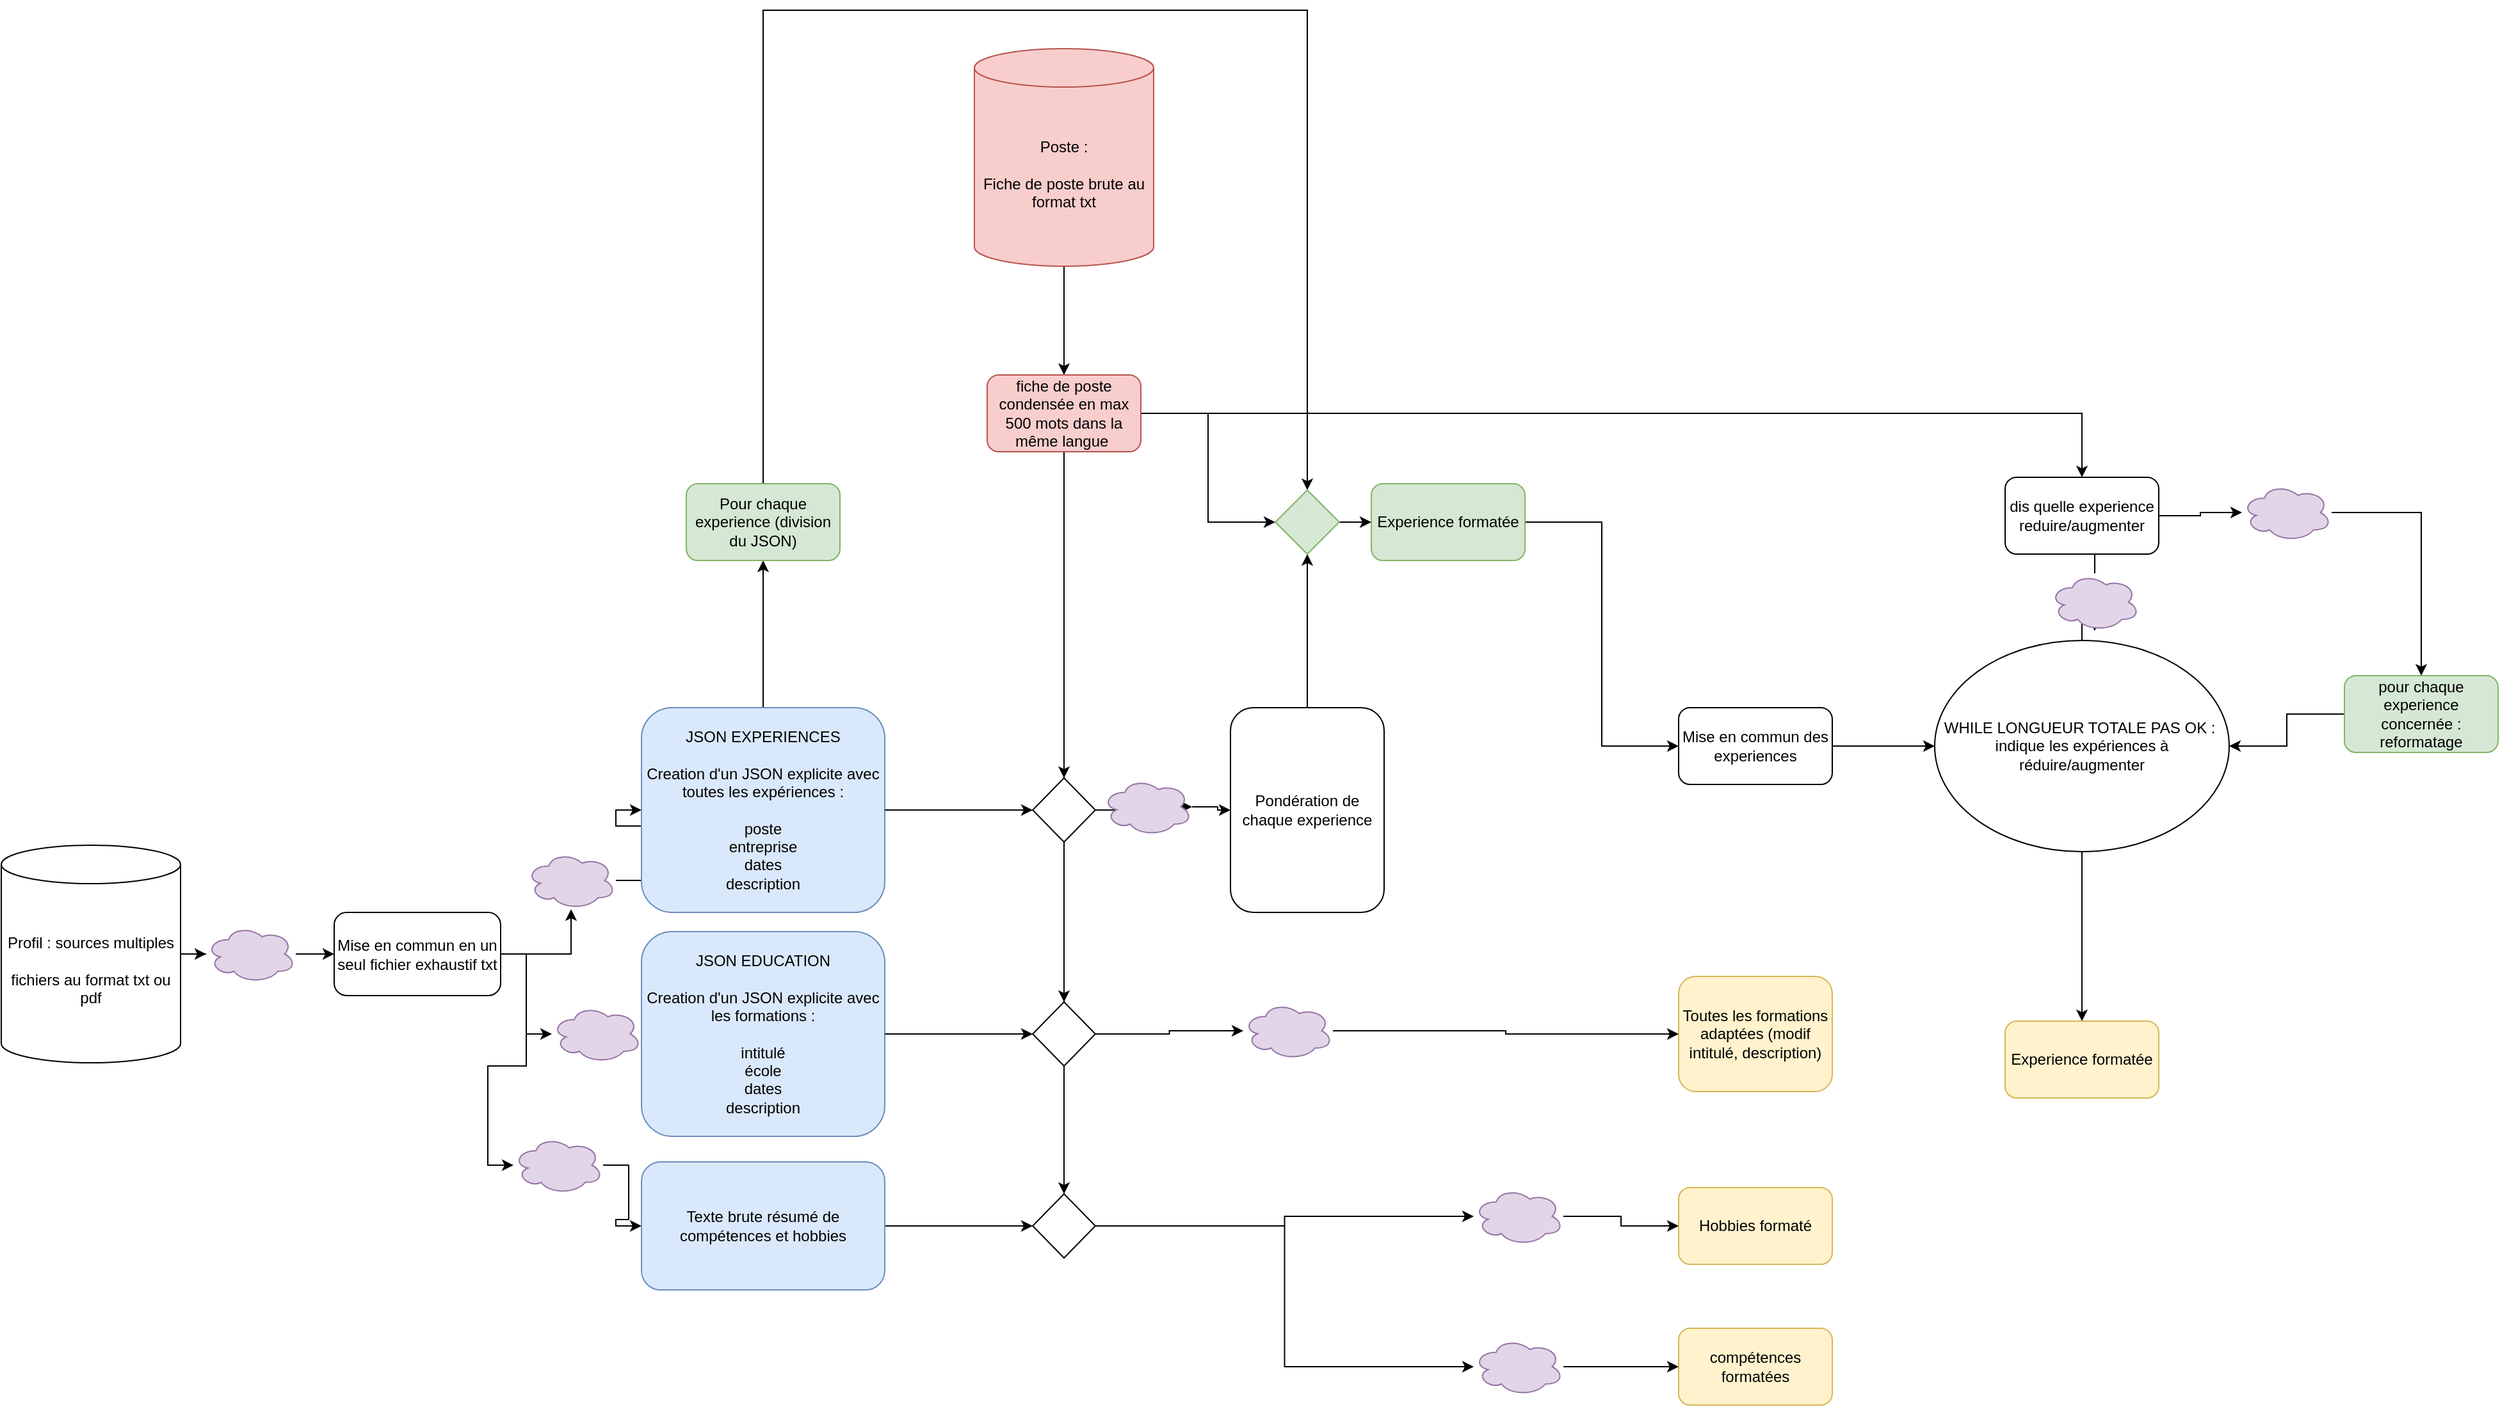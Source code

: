 <mxfile version="26.0.3">
  <diagram name="Page-1" id="BE6vburvbPrBN28iqg8U">
    <mxGraphModel dx="2954" dy="2290" grid="1" gridSize="10" guides="1" tooltips="1" connect="1" arrows="1" fold="1" page="1" pageScale="1" pageWidth="827" pageHeight="1169" math="0" shadow="0">
      <root>
        <mxCell id="0" />
        <mxCell id="1" parent="0" />
        <mxCell id="DEmFa6QDfOD7n2PnAPB6-5" value="" style="edgeStyle=orthogonalEdgeStyle;rounded=0;orthogonalLoop=1;jettySize=auto;html=1;" edge="1" parent="1" source="DEmFa6QDfOD7n2PnAPB6-65" target="DEmFa6QDfOD7n2PnAPB6-4">
          <mxGeometry relative="1" as="geometry" />
        </mxCell>
        <mxCell id="DEmFa6QDfOD7n2PnAPB6-1" value="Profil : sources multiples&lt;br&gt;&lt;br&gt;fichiers au format txt ou pdf" style="shape=cylinder3;whiteSpace=wrap;html=1;boundedLbl=1;backgroundOutline=1;size=15;" vertex="1" parent="1">
          <mxGeometry x="30" y="112.5" width="140" height="170" as="geometry" />
        </mxCell>
        <mxCell id="DEmFa6QDfOD7n2PnAPB6-6" value="" style="edgeStyle=orthogonalEdgeStyle;rounded=0;orthogonalLoop=1;jettySize=auto;html=1;" edge="1" parent="1" source="DEmFa6QDfOD7n2PnAPB6-2" target="DEmFa6QDfOD7n2PnAPB6-3">
          <mxGeometry relative="1" as="geometry" />
        </mxCell>
        <mxCell id="DEmFa6QDfOD7n2PnAPB6-2" value="Poste :&lt;br&gt;&lt;br&gt;Fiche de poste brute au format txt" style="shape=cylinder3;whiteSpace=wrap;html=1;boundedLbl=1;backgroundOutline=1;size=15;fillColor=#f8cecc;strokeColor=#b85450;" vertex="1" parent="1">
          <mxGeometry x="790" y="-510" width="140" height="170" as="geometry" />
        </mxCell>
        <mxCell id="DEmFa6QDfOD7n2PnAPB6-21" style="edgeStyle=orthogonalEdgeStyle;rounded=0;orthogonalLoop=1;jettySize=auto;html=1;exitX=0.5;exitY=1;exitDx=0;exitDy=0;entryX=0.5;entryY=0;entryDx=0;entryDy=0;" edge="1" parent="1" source="DEmFa6QDfOD7n2PnAPB6-3" target="DEmFa6QDfOD7n2PnAPB6-23">
          <mxGeometry relative="1" as="geometry">
            <mxPoint x="1180" y="410" as="targetPoint" />
          </mxGeometry>
        </mxCell>
        <mxCell id="DEmFa6QDfOD7n2PnAPB6-33" style="edgeStyle=orthogonalEdgeStyle;rounded=0;orthogonalLoop=1;jettySize=auto;html=1;exitX=0.5;exitY=1;exitDx=0;exitDy=0;entryX=0.5;entryY=0;entryDx=0;entryDy=0;" edge="1" parent="1" source="DEmFa6QDfOD7n2PnAPB6-3" target="DEmFa6QDfOD7n2PnAPB6-31">
          <mxGeometry relative="1" as="geometry" />
        </mxCell>
        <mxCell id="DEmFa6QDfOD7n2PnAPB6-36" style="edgeStyle=orthogonalEdgeStyle;rounded=0;orthogonalLoop=1;jettySize=auto;html=1;exitX=0.5;exitY=1;exitDx=0;exitDy=0;entryX=0.5;entryY=0;entryDx=0;entryDy=0;" edge="1" parent="1" source="DEmFa6QDfOD7n2PnAPB6-3" target="DEmFa6QDfOD7n2PnAPB6-34">
          <mxGeometry relative="1" as="geometry" />
        </mxCell>
        <mxCell id="DEmFa6QDfOD7n2PnAPB6-47" style="edgeStyle=orthogonalEdgeStyle;rounded=0;orthogonalLoop=1;jettySize=auto;html=1;exitX=1;exitY=0.5;exitDx=0;exitDy=0;entryX=0;entryY=0.5;entryDx=0;entryDy=0;" edge="1" parent="1" source="DEmFa6QDfOD7n2PnAPB6-3" target="DEmFa6QDfOD7n2PnAPB6-46">
          <mxGeometry relative="1" as="geometry" />
        </mxCell>
        <mxCell id="DEmFa6QDfOD7n2PnAPB6-59" style="edgeStyle=orthogonalEdgeStyle;rounded=0;orthogonalLoop=1;jettySize=auto;html=1;entryX=0.5;entryY=0;entryDx=0;entryDy=0;" edge="1" parent="1" source="DEmFa6QDfOD7n2PnAPB6-3" target="DEmFa6QDfOD7n2PnAPB6-57">
          <mxGeometry relative="1" as="geometry" />
        </mxCell>
        <mxCell id="DEmFa6QDfOD7n2PnAPB6-3" value="fiche de poste condensée en max 500 mots dans la même langue&amp;nbsp;" style="rounded=1;whiteSpace=wrap;html=1;fillColor=#f8cecc;strokeColor=#b85450;" vertex="1" parent="1">
          <mxGeometry x="800" y="-255" width="120" height="60" as="geometry" />
        </mxCell>
        <mxCell id="DEmFa6QDfOD7n2PnAPB6-10" style="edgeStyle=orthogonalEdgeStyle;rounded=0;orthogonalLoop=1;jettySize=auto;html=1;exitX=1;exitY=0.5;exitDx=0;exitDy=0;" edge="1" parent="1" source="DEmFa6QDfOD7n2PnAPB6-67" target="DEmFa6QDfOD7n2PnAPB6-7">
          <mxGeometry relative="1" as="geometry" />
        </mxCell>
        <mxCell id="DEmFa6QDfOD7n2PnAPB6-11" style="edgeStyle=orthogonalEdgeStyle;rounded=0;orthogonalLoop=1;jettySize=auto;html=1;exitX=1;exitY=0.5;exitDx=0;exitDy=0;entryX=0;entryY=0.5;entryDx=0;entryDy=0;" edge="1" parent="1" source="DEmFa6QDfOD7n2PnAPB6-69" target="DEmFa6QDfOD7n2PnAPB6-8">
          <mxGeometry relative="1" as="geometry" />
        </mxCell>
        <mxCell id="DEmFa6QDfOD7n2PnAPB6-12" style="edgeStyle=orthogonalEdgeStyle;rounded=0;orthogonalLoop=1;jettySize=auto;html=1;exitX=1;exitY=0.5;exitDx=0;exitDy=0;entryX=0;entryY=0.5;entryDx=0;entryDy=0;" edge="1" parent="1" source="DEmFa6QDfOD7n2PnAPB6-71" target="DEmFa6QDfOD7n2PnAPB6-9">
          <mxGeometry relative="1" as="geometry" />
        </mxCell>
        <mxCell id="DEmFa6QDfOD7n2PnAPB6-4" value="Mise en commun en un seul fichier exhaustif txt" style="rounded=1;whiteSpace=wrap;html=1;" vertex="1" parent="1">
          <mxGeometry x="290" y="165" width="130" height="65" as="geometry" />
        </mxCell>
        <mxCell id="DEmFa6QDfOD7n2PnAPB6-42" value="" style="edgeStyle=orthogonalEdgeStyle;rounded=0;orthogonalLoop=1;jettySize=auto;html=1;" edge="1" parent="1" source="DEmFa6QDfOD7n2PnAPB6-7" target="DEmFa6QDfOD7n2PnAPB6-41">
          <mxGeometry relative="1" as="geometry" />
        </mxCell>
        <mxCell id="DEmFa6QDfOD7n2PnAPB6-7" value="JSON EXPERIENCES&lt;div&gt;&lt;br&gt;Creation d&#39;un JSON explicite avec toutes les expériences :&lt;br&gt;&lt;br&gt;poste&lt;br&gt;entreprise&lt;br&gt;dates&lt;br&gt;description&lt;/div&gt;" style="rounded=1;whiteSpace=wrap;html=1;fillColor=#dae8fc;strokeColor=#6c8ebf;" vertex="1" parent="1">
          <mxGeometry x="530" y="5" width="190" height="160" as="geometry" />
        </mxCell>
        <mxCell id="DEmFa6QDfOD7n2PnAPB6-8" value="JSON EDUCATION&lt;div&gt;&lt;br&gt;Creation d&#39;un JSON explicite avec les formations :&lt;br&gt;&lt;br&gt;intitulé&lt;br&gt;école&lt;br&gt;dates&lt;br&gt;description&lt;/div&gt;" style="rounded=1;whiteSpace=wrap;html=1;fillColor=#dae8fc;strokeColor=#6c8ebf;" vertex="1" parent="1">
          <mxGeometry x="530" y="180" width="190" height="160" as="geometry" />
        </mxCell>
        <mxCell id="DEmFa6QDfOD7n2PnAPB6-19" value="" style="edgeStyle=orthogonalEdgeStyle;rounded=0;orthogonalLoop=1;jettySize=auto;html=1;entryX=0;entryY=0.5;entryDx=0;entryDy=0;" edge="1" parent="1" source="DEmFa6QDfOD7n2PnAPB6-9" target="DEmFa6QDfOD7n2PnAPB6-23">
          <mxGeometry relative="1" as="geometry" />
        </mxCell>
        <mxCell id="DEmFa6QDfOD7n2PnAPB6-9" value="Texte brute résumé de compétences et hobbies" style="rounded=1;whiteSpace=wrap;html=1;fillColor=#dae8fc;strokeColor=#6c8ebf;" vertex="1" parent="1">
          <mxGeometry x="530" y="360" width="190" height="100" as="geometry" />
        </mxCell>
        <mxCell id="DEmFa6QDfOD7n2PnAPB6-48" style="edgeStyle=orthogonalEdgeStyle;rounded=0;orthogonalLoop=1;jettySize=auto;html=1;exitX=0.5;exitY=0;exitDx=0;exitDy=0;entryX=0.5;entryY=1;entryDx=0;entryDy=0;" edge="1" parent="1" source="DEmFa6QDfOD7n2PnAPB6-13" target="DEmFa6QDfOD7n2PnAPB6-46">
          <mxGeometry relative="1" as="geometry" />
        </mxCell>
        <mxCell id="DEmFa6QDfOD7n2PnAPB6-13" value="Pondération de chaque experience" style="whiteSpace=wrap;html=1;rounded=1;" vertex="1" parent="1">
          <mxGeometry x="990" y="5" width="120" height="160" as="geometry" />
        </mxCell>
        <mxCell id="DEmFa6QDfOD7n2PnAPB6-16" value="Toutes les formations adaptées (modif intitulé, description)" style="whiteSpace=wrap;html=1;rounded=1;fillColor=#fff2cc;strokeColor=#d6b656;" vertex="1" parent="1">
          <mxGeometry x="1340" y="215" width="120" height="90" as="geometry" />
        </mxCell>
        <mxCell id="DEmFa6QDfOD7n2PnAPB6-18" value="Hobbies formaté" style="whiteSpace=wrap;html=1;rounded=1;fillColor=#fff2cc;strokeColor=#d6b656;" vertex="1" parent="1">
          <mxGeometry x="1340" y="380" width="120" height="60" as="geometry" />
        </mxCell>
        <mxCell id="DEmFa6QDfOD7n2PnAPB6-22" value="compétences formatées" style="whiteSpace=wrap;html=1;rounded=1;fillColor=#fff2cc;strokeColor=#d6b656;" vertex="1" parent="1">
          <mxGeometry x="1340" y="490" width="120" height="60" as="geometry" />
        </mxCell>
        <mxCell id="DEmFa6QDfOD7n2PnAPB6-39" style="edgeStyle=orthogonalEdgeStyle;rounded=0;orthogonalLoop=1;jettySize=auto;html=1;exitX=1;exitY=0.5;exitDx=0;exitDy=0;" edge="1" parent="1" source="DEmFa6QDfOD7n2PnAPB6-77" target="DEmFa6QDfOD7n2PnAPB6-18">
          <mxGeometry relative="1" as="geometry" />
        </mxCell>
        <mxCell id="DEmFa6QDfOD7n2PnAPB6-40" style="edgeStyle=orthogonalEdgeStyle;rounded=0;orthogonalLoop=1;jettySize=auto;html=1;exitX=1;exitY=0.5;exitDx=0;exitDy=0;entryX=0;entryY=0.5;entryDx=0;entryDy=0;" edge="1" parent="1" source="DEmFa6QDfOD7n2PnAPB6-79" target="DEmFa6QDfOD7n2PnAPB6-22">
          <mxGeometry relative="1" as="geometry" />
        </mxCell>
        <mxCell id="DEmFa6QDfOD7n2PnAPB6-23" value="" style="rhombus;whiteSpace=wrap;html=1;" vertex="1" parent="1">
          <mxGeometry x="835.5" y="385" width="49" height="50" as="geometry" />
        </mxCell>
        <mxCell id="DEmFa6QDfOD7n2PnAPB6-32" value="" style="edgeStyle=orthogonalEdgeStyle;rounded=0;orthogonalLoop=1;jettySize=auto;html=1;exitX=1;exitY=0.5;exitDx=0;exitDy=0;entryX=0;entryY=0.5;entryDx=0;entryDy=0;" edge="1" parent="1" source="DEmFa6QDfOD7n2PnAPB6-8" target="DEmFa6QDfOD7n2PnAPB6-31">
          <mxGeometry relative="1" as="geometry">
            <mxPoint x="720" y="260" as="sourcePoint" />
            <mxPoint x="1260" y="260" as="targetPoint" />
          </mxGeometry>
        </mxCell>
        <mxCell id="DEmFa6QDfOD7n2PnAPB6-38" style="edgeStyle=orthogonalEdgeStyle;rounded=0;orthogonalLoop=1;jettySize=auto;html=1;exitX=1;exitY=0.5;exitDx=0;exitDy=0;entryX=0;entryY=0.5;entryDx=0;entryDy=0;" edge="1" parent="1" source="DEmFa6QDfOD7n2PnAPB6-75" target="DEmFa6QDfOD7n2PnAPB6-16">
          <mxGeometry relative="1" as="geometry" />
        </mxCell>
        <mxCell id="DEmFa6QDfOD7n2PnAPB6-31" value="" style="rhombus;whiteSpace=wrap;html=1;" vertex="1" parent="1">
          <mxGeometry x="835.5" y="235" width="49" height="50" as="geometry" />
        </mxCell>
        <mxCell id="DEmFa6QDfOD7n2PnAPB6-35" value="" style="edgeStyle=orthogonalEdgeStyle;rounded=0;orthogonalLoop=1;jettySize=auto;html=1;" edge="1" parent="1" source="DEmFa6QDfOD7n2PnAPB6-7" target="DEmFa6QDfOD7n2PnAPB6-34">
          <mxGeometry relative="1" as="geometry">
            <mxPoint x="720" y="85" as="sourcePoint" />
            <mxPoint x="1020" y="85" as="targetPoint" />
          </mxGeometry>
        </mxCell>
        <mxCell id="DEmFa6QDfOD7n2PnAPB6-37" style="edgeStyle=orthogonalEdgeStyle;rounded=0;orthogonalLoop=1;jettySize=auto;html=1;exitX=1;exitY=0.5;exitDx=0;exitDy=0;" edge="1" parent="1" source="DEmFa6QDfOD7n2PnAPB6-73" target="DEmFa6QDfOD7n2PnAPB6-13">
          <mxGeometry relative="1" as="geometry" />
        </mxCell>
        <mxCell id="DEmFa6QDfOD7n2PnAPB6-34" value="" style="rhombus;whiteSpace=wrap;html=1;" vertex="1" parent="1">
          <mxGeometry x="835.5" y="60" width="49" height="50" as="geometry" />
        </mxCell>
        <mxCell id="DEmFa6QDfOD7n2PnAPB6-45" style="edgeStyle=orthogonalEdgeStyle;rounded=0;orthogonalLoop=1;jettySize=auto;html=1;exitX=0.5;exitY=0;exitDx=0;exitDy=0;entryX=0.5;entryY=0;entryDx=0;entryDy=0;" edge="1" parent="1" source="DEmFa6QDfOD7n2PnAPB6-41" target="DEmFa6QDfOD7n2PnAPB6-46">
          <mxGeometry relative="1" as="geometry">
            <Array as="points">
              <mxPoint x="625" y="-540" />
              <mxPoint x="1050" y="-540" />
            </Array>
          </mxGeometry>
        </mxCell>
        <mxCell id="DEmFa6QDfOD7n2PnAPB6-41" value="Pour chaque experience (division du JSON)" style="whiteSpace=wrap;html=1;rounded=1;fillColor=#d5e8d4;strokeColor=#82b366;" vertex="1" parent="1">
          <mxGeometry x="565" y="-170" width="120" height="60" as="geometry" />
        </mxCell>
        <mxCell id="DEmFa6QDfOD7n2PnAPB6-51" style="edgeStyle=orthogonalEdgeStyle;rounded=0;orthogonalLoop=1;jettySize=auto;html=1;exitX=1;exitY=0.5;exitDx=0;exitDy=0;entryX=0;entryY=0.5;entryDx=0;entryDy=0;" edge="1" parent="1" source="DEmFa6QDfOD7n2PnAPB6-43" target="DEmFa6QDfOD7n2PnAPB6-50">
          <mxGeometry relative="1" as="geometry" />
        </mxCell>
        <mxCell id="DEmFa6QDfOD7n2PnAPB6-43" value="Experience formatée" style="whiteSpace=wrap;html=1;rounded=1;fillColor=#d5e8d4;strokeColor=#82b366;" vertex="1" parent="1">
          <mxGeometry x="1100" y="-170" width="120" height="60" as="geometry" />
        </mxCell>
        <mxCell id="DEmFa6QDfOD7n2PnAPB6-49" style="edgeStyle=orthogonalEdgeStyle;rounded=0;orthogonalLoop=1;jettySize=auto;html=1;exitX=1;exitY=0.5;exitDx=0;exitDy=0;entryX=0;entryY=0.5;entryDx=0;entryDy=0;" edge="1" parent="1" source="DEmFa6QDfOD7n2PnAPB6-46" target="DEmFa6QDfOD7n2PnAPB6-43">
          <mxGeometry relative="1" as="geometry" />
        </mxCell>
        <mxCell id="DEmFa6QDfOD7n2PnAPB6-46" value="" style="rhombus;whiteSpace=wrap;html=1;fillColor=#d5e8d4;strokeColor=#82b366;" vertex="1" parent="1">
          <mxGeometry x="1025" y="-165" width="50" height="50" as="geometry" />
        </mxCell>
        <mxCell id="DEmFa6QDfOD7n2PnAPB6-56" value="" style="edgeStyle=orthogonalEdgeStyle;rounded=0;orthogonalLoop=1;jettySize=auto;html=1;" edge="1" parent="1" source="DEmFa6QDfOD7n2PnAPB6-50" target="DEmFa6QDfOD7n2PnAPB6-55">
          <mxGeometry relative="1" as="geometry" />
        </mxCell>
        <mxCell id="DEmFa6QDfOD7n2PnAPB6-50" value="Mise en commun des experiences" style="rounded=1;whiteSpace=wrap;html=1;" vertex="1" parent="1">
          <mxGeometry x="1340" y="5" width="120" height="60" as="geometry" />
        </mxCell>
        <mxCell id="DEmFa6QDfOD7n2PnAPB6-58" value="" style="edgeStyle=orthogonalEdgeStyle;rounded=0;orthogonalLoop=1;jettySize=auto;html=1;" edge="1" parent="1" source="DEmFa6QDfOD7n2PnAPB6-81" target="DEmFa6QDfOD7n2PnAPB6-57">
          <mxGeometry relative="1" as="geometry" />
        </mxCell>
        <mxCell id="DEmFa6QDfOD7n2PnAPB6-64" value="" style="edgeStyle=orthogonalEdgeStyle;rounded=0;orthogonalLoop=1;jettySize=auto;html=1;" edge="1" parent="1" source="DEmFa6QDfOD7n2PnAPB6-55" target="DEmFa6QDfOD7n2PnAPB6-63">
          <mxGeometry relative="1" as="geometry" />
        </mxCell>
        <mxCell id="DEmFa6QDfOD7n2PnAPB6-55" value="WHILE LONGUEUR TOTALE PAS OK :&amp;nbsp;&lt;div&gt;indique les expériences à réduire/augmenter&lt;/div&gt;" style="ellipse;whiteSpace=wrap;html=1;" vertex="1" parent="1">
          <mxGeometry x="1540" y="-47.5" width="230" height="165" as="geometry" />
        </mxCell>
        <mxCell id="DEmFa6QDfOD7n2PnAPB6-61" value="" style="edgeStyle=orthogonalEdgeStyle;rounded=0;orthogonalLoop=1;jettySize=auto;html=1;" edge="1" parent="1" source="DEmFa6QDfOD7n2PnAPB6-83" target="DEmFa6QDfOD7n2PnAPB6-60">
          <mxGeometry relative="1" as="geometry" />
        </mxCell>
        <mxCell id="DEmFa6QDfOD7n2PnAPB6-57" value="dis quelle experience reduire/augmenter" style="rounded=1;whiteSpace=wrap;html=1;" vertex="1" parent="1">
          <mxGeometry x="1595" y="-175" width="120" height="60" as="geometry" />
        </mxCell>
        <mxCell id="DEmFa6QDfOD7n2PnAPB6-62" style="edgeStyle=orthogonalEdgeStyle;rounded=0;orthogonalLoop=1;jettySize=auto;html=1;entryX=1;entryY=0.5;entryDx=0;entryDy=0;" edge="1" parent="1" source="DEmFa6QDfOD7n2PnAPB6-60" target="DEmFa6QDfOD7n2PnAPB6-55">
          <mxGeometry relative="1" as="geometry" />
        </mxCell>
        <mxCell id="DEmFa6QDfOD7n2PnAPB6-60" value="pour chaque experience concernée : reformatage" style="whiteSpace=wrap;html=1;rounded=1;fillColor=#d5e8d4;strokeColor=#82b366;" vertex="1" parent="1">
          <mxGeometry x="1860" y="-20" width="120" height="60" as="geometry" />
        </mxCell>
        <mxCell id="DEmFa6QDfOD7n2PnAPB6-63" value="Experience formatée" style="rounded=1;whiteSpace=wrap;html=1;fillColor=#fff2cc;strokeColor=#d6b656;" vertex="1" parent="1">
          <mxGeometry x="1595" y="250" width="120" height="60" as="geometry" />
        </mxCell>
        <mxCell id="DEmFa6QDfOD7n2PnAPB6-66" value="" style="edgeStyle=orthogonalEdgeStyle;rounded=0;orthogonalLoop=1;jettySize=auto;html=1;" edge="1" parent="1" source="DEmFa6QDfOD7n2PnAPB6-1" target="DEmFa6QDfOD7n2PnAPB6-65">
          <mxGeometry relative="1" as="geometry">
            <mxPoint x="170" y="198" as="sourcePoint" />
            <mxPoint x="290" y="198" as="targetPoint" />
          </mxGeometry>
        </mxCell>
        <mxCell id="DEmFa6QDfOD7n2PnAPB6-65" value="" style="ellipse;shape=cloud;whiteSpace=wrap;html=1;fillColor=#e1d5e7;strokeColor=#9673a6;" vertex="1" parent="1">
          <mxGeometry x="190" y="175" width="70" height="45" as="geometry" />
        </mxCell>
        <mxCell id="DEmFa6QDfOD7n2PnAPB6-68" value="" style="edgeStyle=orthogonalEdgeStyle;rounded=0;orthogonalLoop=1;jettySize=auto;html=1;exitX=1;exitY=0.5;exitDx=0;exitDy=0;" edge="1" parent="1" source="DEmFa6QDfOD7n2PnAPB6-4" target="DEmFa6QDfOD7n2PnAPB6-67">
          <mxGeometry relative="1" as="geometry">
            <mxPoint x="420" y="198" as="sourcePoint" />
            <mxPoint x="530" y="85" as="targetPoint" />
          </mxGeometry>
        </mxCell>
        <mxCell id="DEmFa6QDfOD7n2PnAPB6-67" value="" style="ellipse;shape=cloud;whiteSpace=wrap;html=1;fillColor=#e1d5e7;strokeColor=#9673a6;" vertex="1" parent="1">
          <mxGeometry x="440" y="117.5" width="70" height="45" as="geometry" />
        </mxCell>
        <mxCell id="DEmFa6QDfOD7n2PnAPB6-70" value="" style="edgeStyle=orthogonalEdgeStyle;rounded=0;orthogonalLoop=1;jettySize=auto;html=1;exitX=1;exitY=0.5;exitDx=0;exitDy=0;entryX=0;entryY=0.5;entryDx=0;entryDy=0;" edge="1" parent="1" source="DEmFa6QDfOD7n2PnAPB6-4" target="DEmFa6QDfOD7n2PnAPB6-69">
          <mxGeometry relative="1" as="geometry">
            <mxPoint x="420" y="198" as="sourcePoint" />
            <mxPoint x="530" y="260" as="targetPoint" />
          </mxGeometry>
        </mxCell>
        <mxCell id="DEmFa6QDfOD7n2PnAPB6-69" value="" style="ellipse;shape=cloud;whiteSpace=wrap;html=1;fillColor=#e1d5e7;strokeColor=#9673a6;" vertex="1" parent="1">
          <mxGeometry x="460" y="237.5" width="70" height="45" as="geometry" />
        </mxCell>
        <mxCell id="DEmFa6QDfOD7n2PnAPB6-72" value="" style="edgeStyle=orthogonalEdgeStyle;rounded=0;orthogonalLoop=1;jettySize=auto;html=1;exitX=1;exitY=0.5;exitDx=0;exitDy=0;entryX=0;entryY=0.5;entryDx=0;entryDy=0;" edge="1" parent="1" source="DEmFa6QDfOD7n2PnAPB6-4" target="DEmFa6QDfOD7n2PnAPB6-71">
          <mxGeometry relative="1" as="geometry">
            <mxPoint x="420" y="198" as="sourcePoint" />
            <mxPoint x="530" y="410" as="targetPoint" />
          </mxGeometry>
        </mxCell>
        <mxCell id="DEmFa6QDfOD7n2PnAPB6-71" value="" style="ellipse;shape=cloud;whiteSpace=wrap;html=1;fillColor=#e1d5e7;strokeColor=#9673a6;" vertex="1" parent="1">
          <mxGeometry x="430" y="340" width="70" height="45" as="geometry" />
        </mxCell>
        <mxCell id="DEmFa6QDfOD7n2PnAPB6-74" value="" style="edgeStyle=orthogonalEdgeStyle;rounded=0;orthogonalLoop=1;jettySize=auto;html=1;exitX=1;exitY=0.5;exitDx=0;exitDy=0;" edge="1" parent="1" source="DEmFa6QDfOD7n2PnAPB6-34" target="DEmFa6QDfOD7n2PnAPB6-73">
          <mxGeometry relative="1" as="geometry">
            <mxPoint x="885" y="85" as="sourcePoint" />
            <mxPoint x="990" y="85" as="targetPoint" />
          </mxGeometry>
        </mxCell>
        <mxCell id="DEmFa6QDfOD7n2PnAPB6-73" value="" style="ellipse;shape=cloud;whiteSpace=wrap;html=1;fillColor=#e1d5e7;strokeColor=#9673a6;" vertex="1" parent="1">
          <mxGeometry x="890" y="60" width="70" height="45" as="geometry" />
        </mxCell>
        <mxCell id="DEmFa6QDfOD7n2PnAPB6-76" value="" style="edgeStyle=orthogonalEdgeStyle;rounded=0;orthogonalLoop=1;jettySize=auto;html=1;exitX=1;exitY=0.5;exitDx=0;exitDy=0;entryX=0;entryY=0.5;entryDx=0;entryDy=0;" edge="1" parent="1" source="DEmFa6QDfOD7n2PnAPB6-31" target="DEmFa6QDfOD7n2PnAPB6-75">
          <mxGeometry relative="1" as="geometry">
            <mxPoint x="885" y="260" as="sourcePoint" />
            <mxPoint x="1340" y="260" as="targetPoint" />
          </mxGeometry>
        </mxCell>
        <mxCell id="DEmFa6QDfOD7n2PnAPB6-75" value="" style="ellipse;shape=cloud;whiteSpace=wrap;html=1;fillColor=#e1d5e7;strokeColor=#9673a6;" vertex="1" parent="1">
          <mxGeometry x="1000" y="235" width="70" height="45" as="geometry" />
        </mxCell>
        <mxCell id="DEmFa6QDfOD7n2PnAPB6-78" value="" style="edgeStyle=orthogonalEdgeStyle;rounded=0;orthogonalLoop=1;jettySize=auto;html=1;exitX=1;exitY=0.5;exitDx=0;exitDy=0;" edge="1" parent="1" source="DEmFa6QDfOD7n2PnAPB6-23" target="DEmFa6QDfOD7n2PnAPB6-77">
          <mxGeometry relative="1" as="geometry">
            <mxPoint x="885" y="410" as="sourcePoint" />
            <mxPoint x="1340" y="410" as="targetPoint" />
          </mxGeometry>
        </mxCell>
        <mxCell id="DEmFa6QDfOD7n2PnAPB6-77" value="" style="ellipse;shape=cloud;whiteSpace=wrap;html=1;fillColor=#e1d5e7;strokeColor=#9673a6;" vertex="1" parent="1">
          <mxGeometry x="1180" y="380" width="70" height="45" as="geometry" />
        </mxCell>
        <mxCell id="DEmFa6QDfOD7n2PnAPB6-80" value="" style="edgeStyle=orthogonalEdgeStyle;rounded=0;orthogonalLoop=1;jettySize=auto;html=1;exitX=1;exitY=0.5;exitDx=0;exitDy=0;entryX=0;entryY=0.5;entryDx=0;entryDy=0;" edge="1" parent="1" source="DEmFa6QDfOD7n2PnAPB6-23" target="DEmFa6QDfOD7n2PnAPB6-79">
          <mxGeometry relative="1" as="geometry">
            <mxPoint x="885" y="410" as="sourcePoint" />
            <mxPoint x="1340" y="520" as="targetPoint" />
          </mxGeometry>
        </mxCell>
        <mxCell id="DEmFa6QDfOD7n2PnAPB6-79" value="" style="ellipse;shape=cloud;whiteSpace=wrap;html=1;fillColor=#e1d5e7;strokeColor=#9673a6;" vertex="1" parent="1">
          <mxGeometry x="1180" y="497.5" width="70" height="45" as="geometry" />
        </mxCell>
        <mxCell id="DEmFa6QDfOD7n2PnAPB6-82" value="" style="edgeStyle=orthogonalEdgeStyle;rounded=0;orthogonalLoop=1;jettySize=auto;html=1;" edge="1" parent="1" source="DEmFa6QDfOD7n2PnAPB6-55" target="DEmFa6QDfOD7n2PnAPB6-81">
          <mxGeometry relative="1" as="geometry">
            <mxPoint x="1655" y="-47" as="sourcePoint" />
            <mxPoint x="1655" y="-115" as="targetPoint" />
          </mxGeometry>
        </mxCell>
        <mxCell id="DEmFa6QDfOD7n2PnAPB6-81" value="" style="ellipse;shape=cloud;whiteSpace=wrap;html=1;fillColor=#e1d5e7;strokeColor=#9673a6;" vertex="1" parent="1">
          <mxGeometry x="1630" y="-100" width="70" height="45" as="geometry" />
        </mxCell>
        <mxCell id="DEmFa6QDfOD7n2PnAPB6-84" value="" style="edgeStyle=orthogonalEdgeStyle;rounded=0;orthogonalLoop=1;jettySize=auto;html=1;" edge="1" parent="1" source="DEmFa6QDfOD7n2PnAPB6-57" target="DEmFa6QDfOD7n2PnAPB6-83">
          <mxGeometry relative="1" as="geometry">
            <mxPoint x="1715" y="-145" as="sourcePoint" />
            <mxPoint x="1920" y="-20" as="targetPoint" />
          </mxGeometry>
        </mxCell>
        <mxCell id="DEmFa6QDfOD7n2PnAPB6-83" value="" style="ellipse;shape=cloud;whiteSpace=wrap;html=1;fillColor=#e1d5e7;strokeColor=#9673a6;" vertex="1" parent="1">
          <mxGeometry x="1780" y="-170" width="70" height="45" as="geometry" />
        </mxCell>
      </root>
    </mxGraphModel>
  </diagram>
</mxfile>
